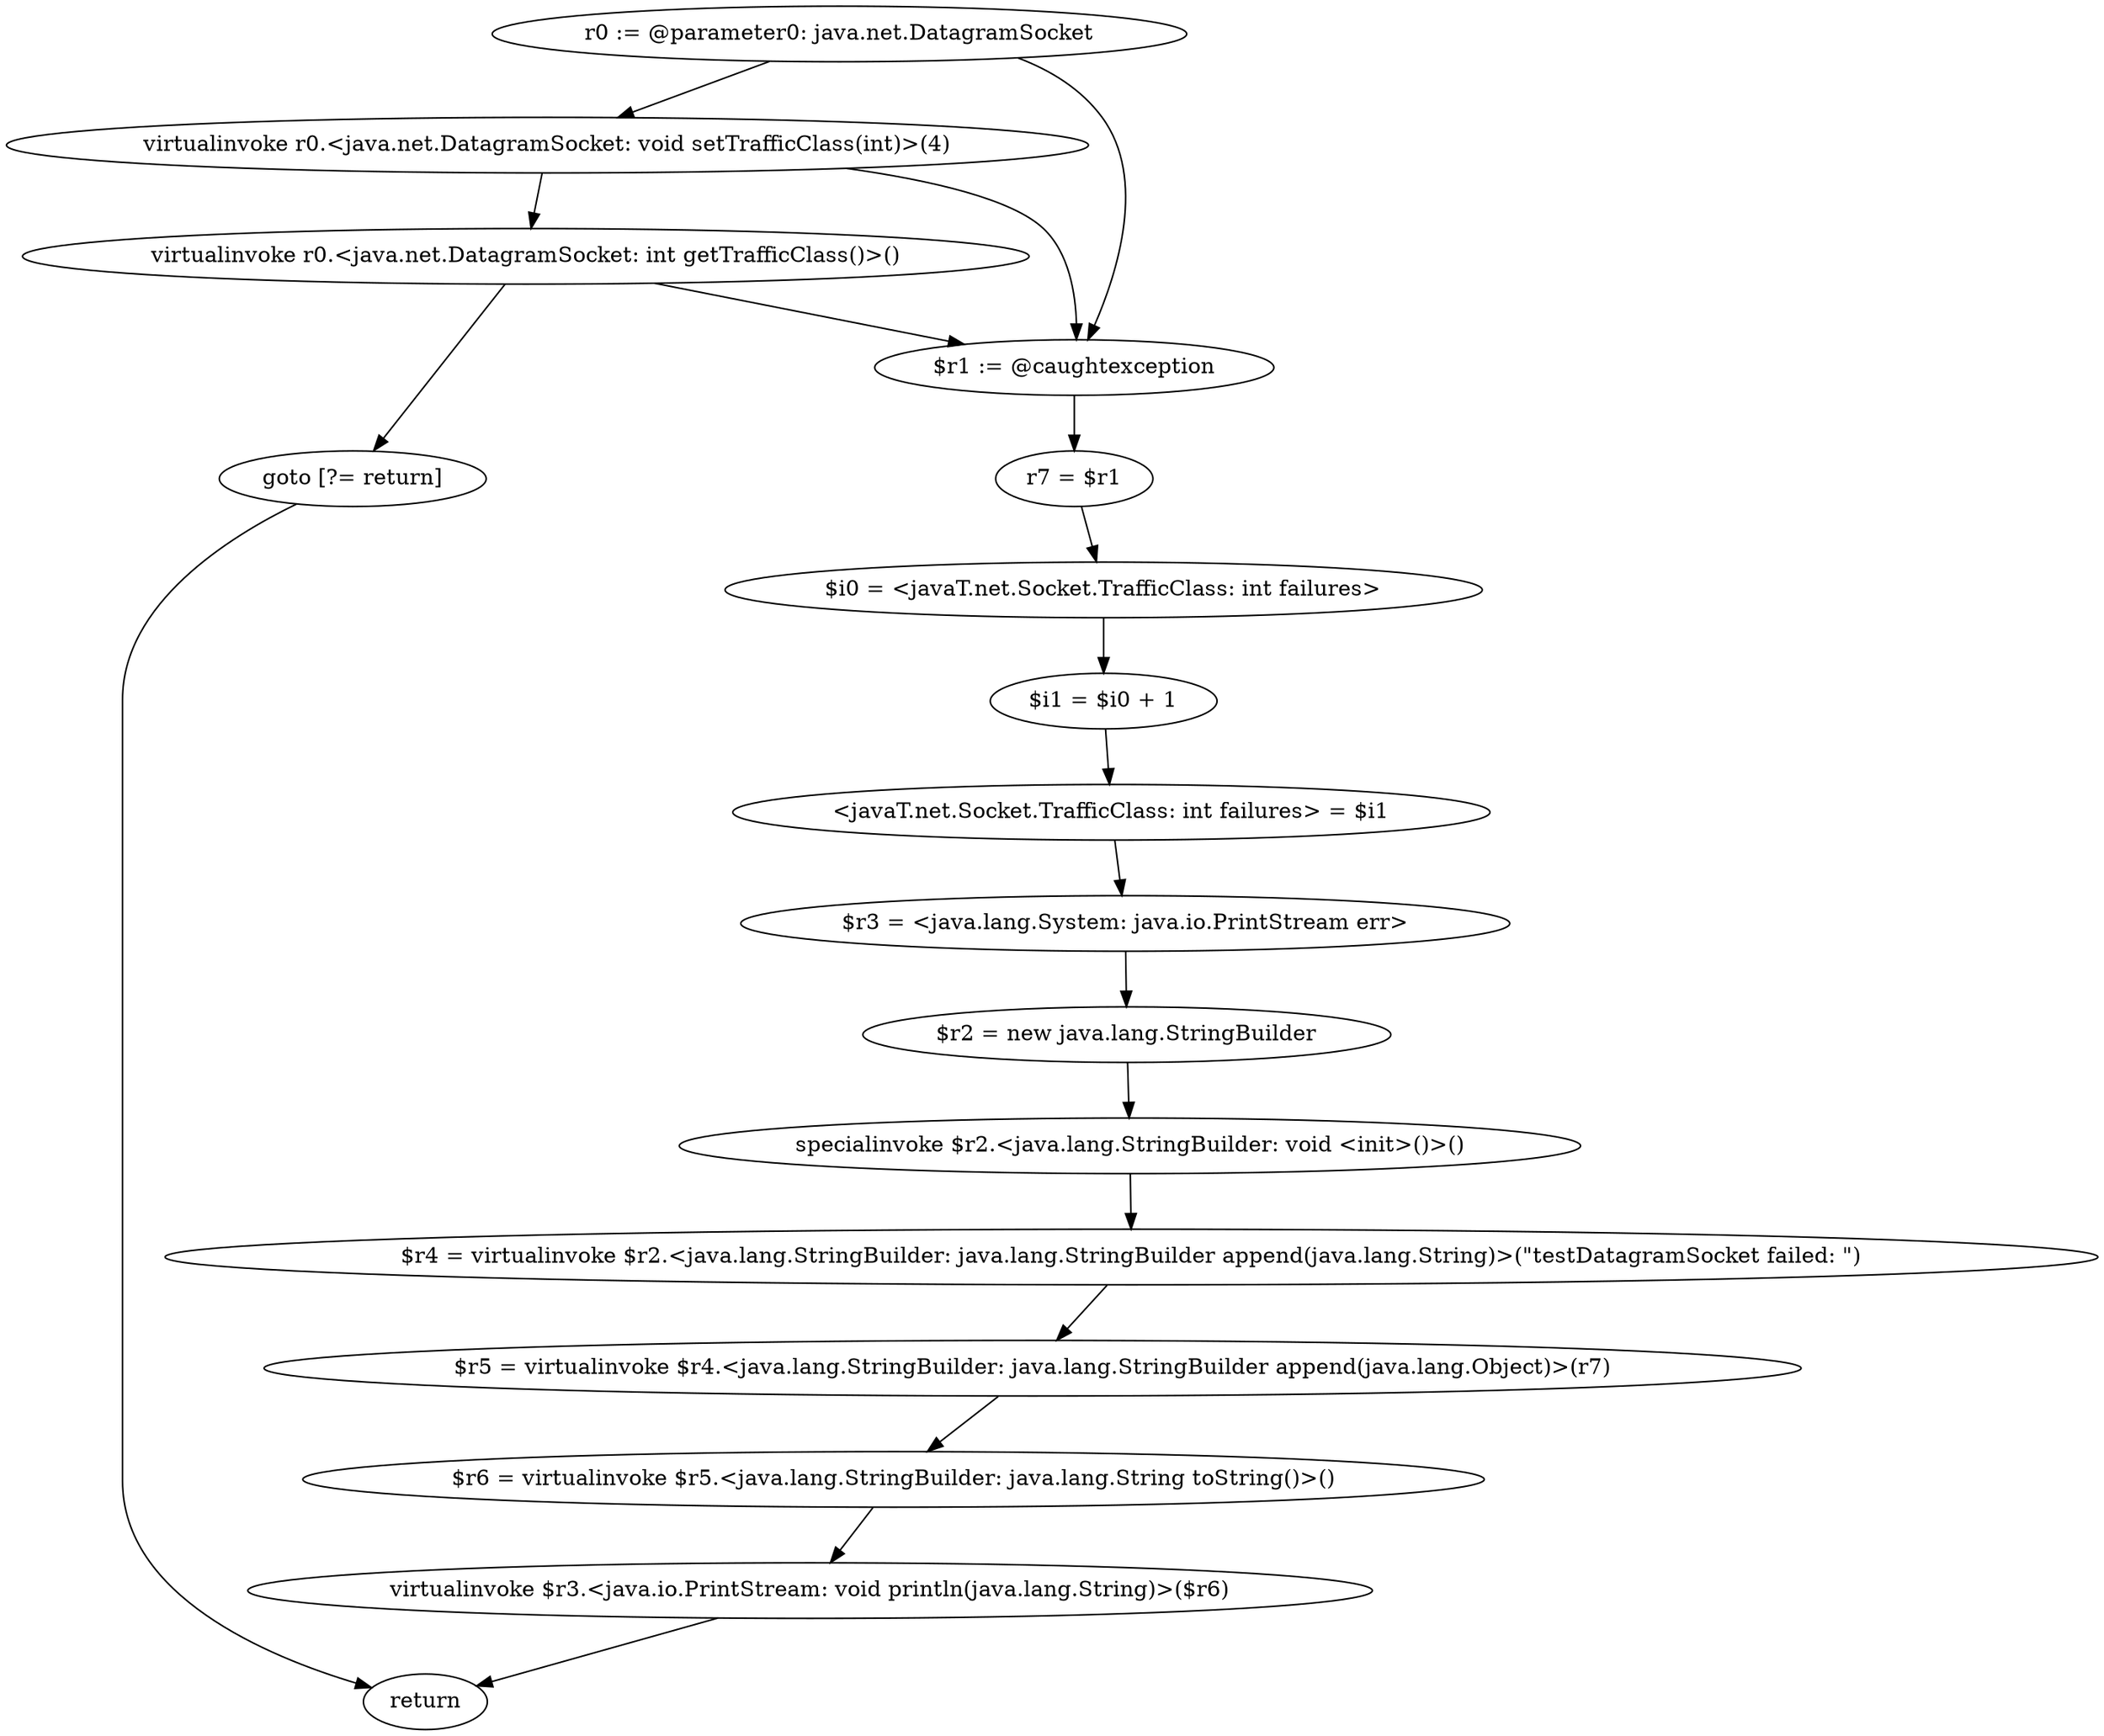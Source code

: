 digraph "unitGraph" {
    "r0 := @parameter0: java.net.DatagramSocket"
    "virtualinvoke r0.<java.net.DatagramSocket: void setTrafficClass(int)>(4)"
    "virtualinvoke r0.<java.net.DatagramSocket: int getTrafficClass()>()"
    "goto [?= return]"
    "$r1 := @caughtexception"
    "r7 = $r1"
    "$i0 = <javaT.net.Socket.TrafficClass: int failures>"
    "$i1 = $i0 + 1"
    "<javaT.net.Socket.TrafficClass: int failures> = $i1"
    "$r3 = <java.lang.System: java.io.PrintStream err>"
    "$r2 = new java.lang.StringBuilder"
    "specialinvoke $r2.<java.lang.StringBuilder: void <init>()>()"
    "$r4 = virtualinvoke $r2.<java.lang.StringBuilder: java.lang.StringBuilder append(java.lang.String)>(\"testDatagramSocket failed: \")"
    "$r5 = virtualinvoke $r4.<java.lang.StringBuilder: java.lang.StringBuilder append(java.lang.Object)>(r7)"
    "$r6 = virtualinvoke $r5.<java.lang.StringBuilder: java.lang.String toString()>()"
    "virtualinvoke $r3.<java.io.PrintStream: void println(java.lang.String)>($r6)"
    "return"
    "r0 := @parameter0: java.net.DatagramSocket"->"virtualinvoke r0.<java.net.DatagramSocket: void setTrafficClass(int)>(4)";
    "r0 := @parameter0: java.net.DatagramSocket"->"$r1 := @caughtexception";
    "virtualinvoke r0.<java.net.DatagramSocket: void setTrafficClass(int)>(4)"->"virtualinvoke r0.<java.net.DatagramSocket: int getTrafficClass()>()";
    "virtualinvoke r0.<java.net.DatagramSocket: void setTrafficClass(int)>(4)"->"$r1 := @caughtexception";
    "virtualinvoke r0.<java.net.DatagramSocket: int getTrafficClass()>()"->"goto [?= return]";
    "virtualinvoke r0.<java.net.DatagramSocket: int getTrafficClass()>()"->"$r1 := @caughtexception";
    "goto [?= return]"->"return";
    "$r1 := @caughtexception"->"r7 = $r1";
    "r7 = $r1"->"$i0 = <javaT.net.Socket.TrafficClass: int failures>";
    "$i0 = <javaT.net.Socket.TrafficClass: int failures>"->"$i1 = $i0 + 1";
    "$i1 = $i0 + 1"->"<javaT.net.Socket.TrafficClass: int failures> = $i1";
    "<javaT.net.Socket.TrafficClass: int failures> = $i1"->"$r3 = <java.lang.System: java.io.PrintStream err>";
    "$r3 = <java.lang.System: java.io.PrintStream err>"->"$r2 = new java.lang.StringBuilder";
    "$r2 = new java.lang.StringBuilder"->"specialinvoke $r2.<java.lang.StringBuilder: void <init>()>()";
    "specialinvoke $r2.<java.lang.StringBuilder: void <init>()>()"->"$r4 = virtualinvoke $r2.<java.lang.StringBuilder: java.lang.StringBuilder append(java.lang.String)>(\"testDatagramSocket failed: \")";
    "$r4 = virtualinvoke $r2.<java.lang.StringBuilder: java.lang.StringBuilder append(java.lang.String)>(\"testDatagramSocket failed: \")"->"$r5 = virtualinvoke $r4.<java.lang.StringBuilder: java.lang.StringBuilder append(java.lang.Object)>(r7)";
    "$r5 = virtualinvoke $r4.<java.lang.StringBuilder: java.lang.StringBuilder append(java.lang.Object)>(r7)"->"$r6 = virtualinvoke $r5.<java.lang.StringBuilder: java.lang.String toString()>()";
    "$r6 = virtualinvoke $r5.<java.lang.StringBuilder: java.lang.String toString()>()"->"virtualinvoke $r3.<java.io.PrintStream: void println(java.lang.String)>($r6)";
    "virtualinvoke $r3.<java.io.PrintStream: void println(java.lang.String)>($r6)"->"return";
}
